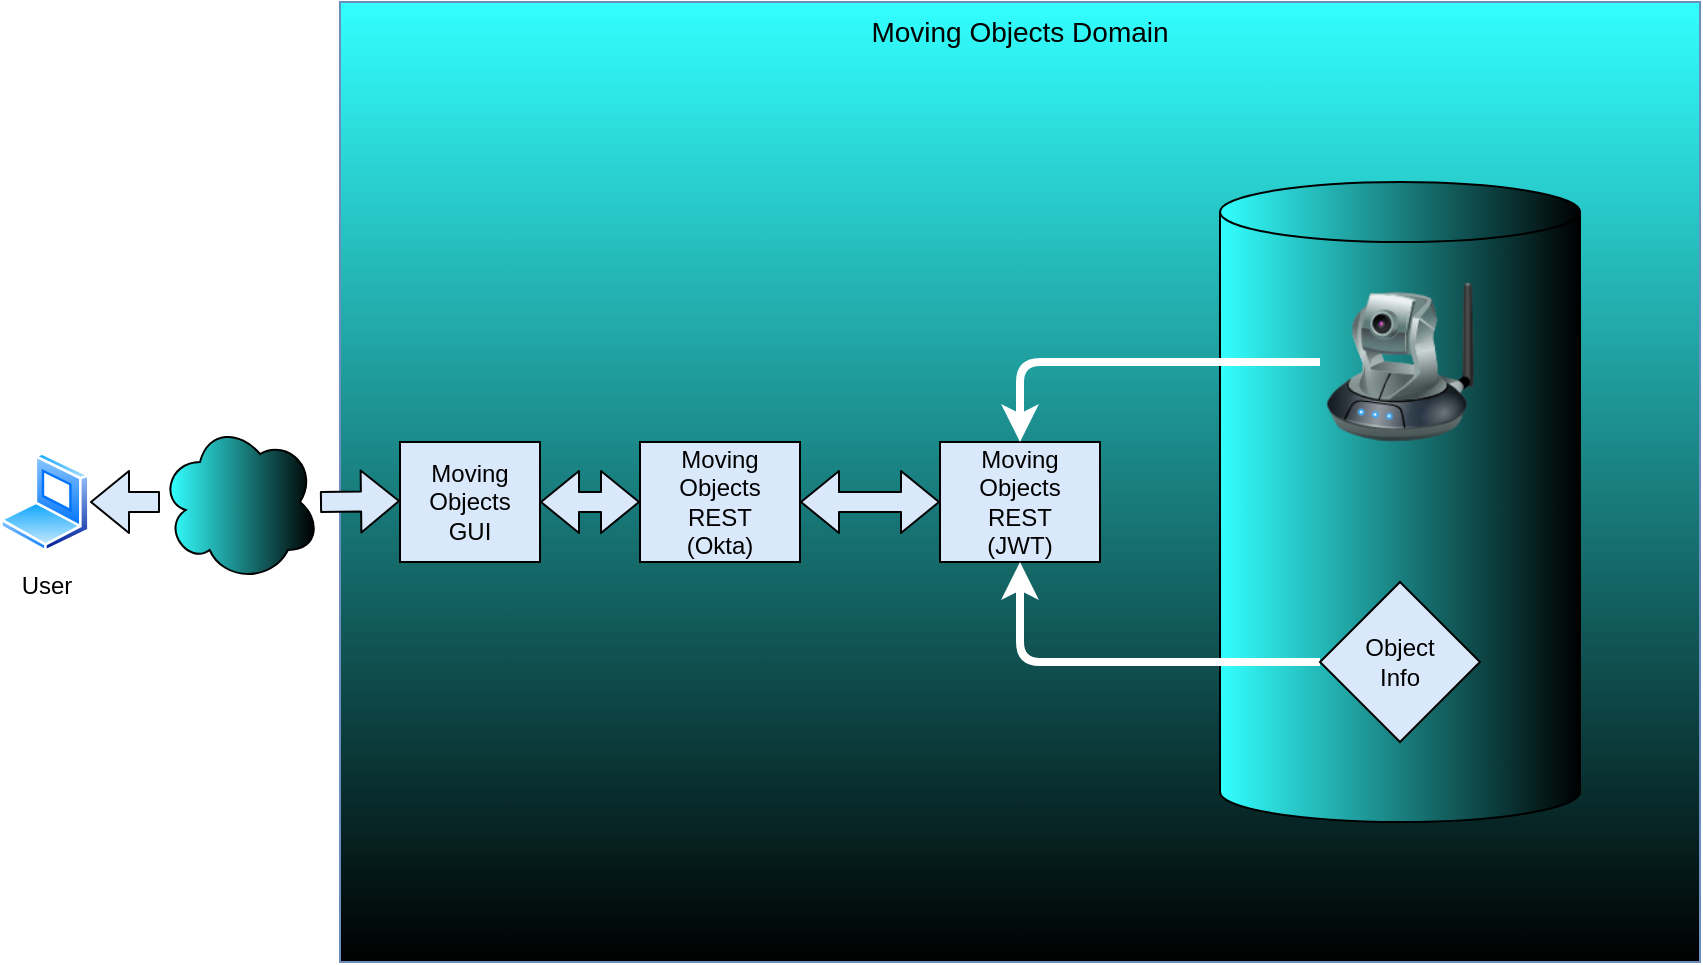 <mxfile version="20.2.3" type="device"><diagram id="vHVzwlLfH1Rxs3QFvGl6" name="Page-1"><mxGraphModel dx="1186" dy="1991" grid="1" gridSize="10" guides="1" tooltips="1" connect="1" arrows="1" fold="1" page="1" pageScale="1" pageWidth="827" pageHeight="1169" math="0" shadow="0"><root><mxCell id="0"/><mxCell id="1" parent="0"/><mxCell id="MIqDS_QvDtBAXMRthUQT-19" value="Moving Objects Domain&lt;br&gt;" style="rounded=0;whiteSpace=wrap;html=1;verticalAlign=top;fontSize=14;fontStyle=0;fillColor=#33FFFF;strokeColor=#6c8ebf;gradientColor=default;" parent="1" vertex="1"><mxGeometry x="170" y="-160" width="680" height="480" as="geometry"/></mxCell><mxCell id="k1DXHb2tEwBv0UHCw9eF-6" value="" style="shape=cylinder3;whiteSpace=wrap;html=1;boundedLbl=1;backgroundOutline=1;size=15;fillColor=#33FFFF;strokeColor=#000000;gradientColor=default;gradientDirection=east;" parent="1" vertex="1"><mxGeometry x="610" y="-70" width="180" height="320" as="geometry"/></mxCell><mxCell id="MIqDS_QvDtBAXMRthUQT-4" value="Moving&lt;br&gt;Objects&lt;br&gt;REST&lt;br&gt;(JWT)" style="rounded=0;whiteSpace=wrap;html=1;fillColor=#dae8fc;strokeColor=#000000;" parent="1" vertex="1"><mxGeometry x="470" y="60" width="80" height="60" as="geometry"/></mxCell><mxCell id="MIqDS_QvDtBAXMRthUQT-5" value="Moving&lt;br&gt;Objects&lt;br&gt;REST&lt;br&gt;(Okta)" style="rounded=0;whiteSpace=wrap;html=1;fillColor=#dae8fc;strokeColor=#000000;" parent="1" vertex="1"><mxGeometry x="320" y="60" width="80" height="60" as="geometry"/></mxCell><mxCell id="MIqDS_QvDtBAXMRthUQT-6" value="" style="shape=flexArrow;endArrow=classic;startArrow=classic;html=1;entryX=0;entryY=0.5;entryDx=0;entryDy=0;exitX=1;exitY=0.5;exitDx=0;exitDy=0;labelBackgroundColor=#CCFFFF;labelBorderColor=#000000;fillColor=#dae8fc;strokeColor=#000000;" parent="1" source="MIqDS_QvDtBAXMRthUQT-5" target="MIqDS_QvDtBAXMRthUQT-4" edge="1"><mxGeometry width="50" height="50" relative="1" as="geometry"><mxPoint x="450" y="220" as="sourcePoint"/><mxPoint x="500" y="170" as="targetPoint"/></mxGeometry></mxCell><mxCell id="MIqDS_QvDtBAXMRthUQT-7" value="Moving&lt;br&gt;Objects&lt;br&gt;GUI" style="rounded=0;whiteSpace=wrap;html=1;fillColor=#dae8fc;strokeColor=#000000;" parent="1" vertex="1"><mxGeometry x="200" y="60" width="70" height="60" as="geometry"/></mxCell><mxCell id="MIqDS_QvDtBAXMRthUQT-8" value="" style="shape=flexArrow;endArrow=classic;startArrow=classic;html=1;exitX=1;exitY=0.5;exitDx=0;exitDy=0;labelBackgroundColor=#CCFFFF;labelBorderColor=#000000;fillColor=#dae8fc;strokeColor=#000000;" parent="1" source="MIqDS_QvDtBAXMRthUQT-7" edge="1"><mxGeometry width="50" height="50" relative="1" as="geometry"><mxPoint x="500" y="100" as="sourcePoint"/><mxPoint x="320" y="90" as="targetPoint"/></mxGeometry></mxCell><mxCell id="MIqDS_QvDtBAXMRthUQT-11" value="User" style="aspect=fixed;perimeter=ellipsePerimeter;html=1;align=center;shadow=0;dashed=0;spacingTop=3;image;image=img/lib/active_directory/laptop_client.svg;fillColor=#dae8fc;strokeColor=#000000;" parent="1" vertex="1"><mxGeometry y="65" width="45" height="50" as="geometry"/></mxCell><mxCell id="MIqDS_QvDtBAXMRthUQT-18" value="" style="shape=flexArrow;endArrow=classic;startArrow=none;html=1;exitX=1;exitY=0.5;exitDx=0;exitDy=0;labelBackgroundColor=#CCFFFF;labelBorderColor=#000000;fillColor=#dae8fc;strokeColor=#000000;" parent="1" source="k1DXHb2tEwBv0UHCw9eF-7" edge="1"><mxGeometry width="50" height="50" relative="1" as="geometry"><mxPoint x="150" y="89.5" as="sourcePoint"/><mxPoint x="200" y="89.5" as="targetPoint"/></mxGeometry></mxCell><mxCell id="k1DXHb2tEwBv0UHCw9eF-4" style="edgeStyle=orthogonalEdgeStyle;orthogonalLoop=1;jettySize=auto;html=1;entryX=0.5;entryY=0;entryDx=0;entryDy=0;strokeColor=#FFFFFF;strokeWidth=4;rounded=1;" parent="1" source="k1DXHb2tEwBv0UHCw9eF-1" target="MIqDS_QvDtBAXMRthUQT-4" edge="1"><mxGeometry relative="1" as="geometry"/></mxCell><mxCell id="k1DXHb2tEwBv0UHCw9eF-1" value="" style="image;html=1;image=img/lib/clip_art/networking/Ip_Camera_128x128.png;strokeColor=#000000;" parent="1" vertex="1"><mxGeometry x="660" y="-20" width="80" height="80" as="geometry"/></mxCell><mxCell id="k1DXHb2tEwBv0UHCw9eF-5" style="edgeStyle=orthogonalEdgeStyle;orthogonalLoop=1;jettySize=auto;html=1;entryX=0.5;entryY=1;entryDx=0;entryDy=0;fillColor=#dae8fc;strokeColor=#FFFFFF;strokeWidth=4;rounded=1;" parent="1" source="k1DXHb2tEwBv0UHCw9eF-3" target="MIqDS_QvDtBAXMRthUQT-4" edge="1"><mxGeometry relative="1" as="geometry"/></mxCell><mxCell id="k1DXHb2tEwBv0UHCw9eF-3" value="Object&lt;br&gt;Info" style="rhombus;whiteSpace=wrap;html=1;fillColor=#dae8fc;strokeColor=#000000;" parent="1" vertex="1"><mxGeometry x="660" y="130" width="80" height="80" as="geometry"/></mxCell><mxCell id="k1DXHb2tEwBv0UHCw9eF-7" value="" style="ellipse;shape=cloud;whiteSpace=wrap;html=1;fillColor=#33FFFF;gradientColor=default;gradientDirection=east;strokeColor=#000000;" parent="1" vertex="1"><mxGeometry x="80" y="50" width="80" height="80" as="geometry"/></mxCell><mxCell id="k1DXHb2tEwBv0UHCw9eF-8" value="" style="shape=flexArrow;endArrow=none;startArrow=classic;html=1;exitX=1;exitY=0.5;exitDx=0;exitDy=0;labelBackgroundColor=#CCFFFF;labelBorderColor=#000000;fillColor=#dae8fc;strokeColor=#000000;" parent="1" source="MIqDS_QvDtBAXMRthUQT-11" target="k1DXHb2tEwBv0UHCw9eF-7" edge="1"><mxGeometry width="50" height="50" relative="1" as="geometry"><mxPoint x="45" y="90" as="sourcePoint"/><mxPoint x="200" y="89.5" as="targetPoint"/></mxGeometry></mxCell></root></mxGraphModel></diagram></mxfile>